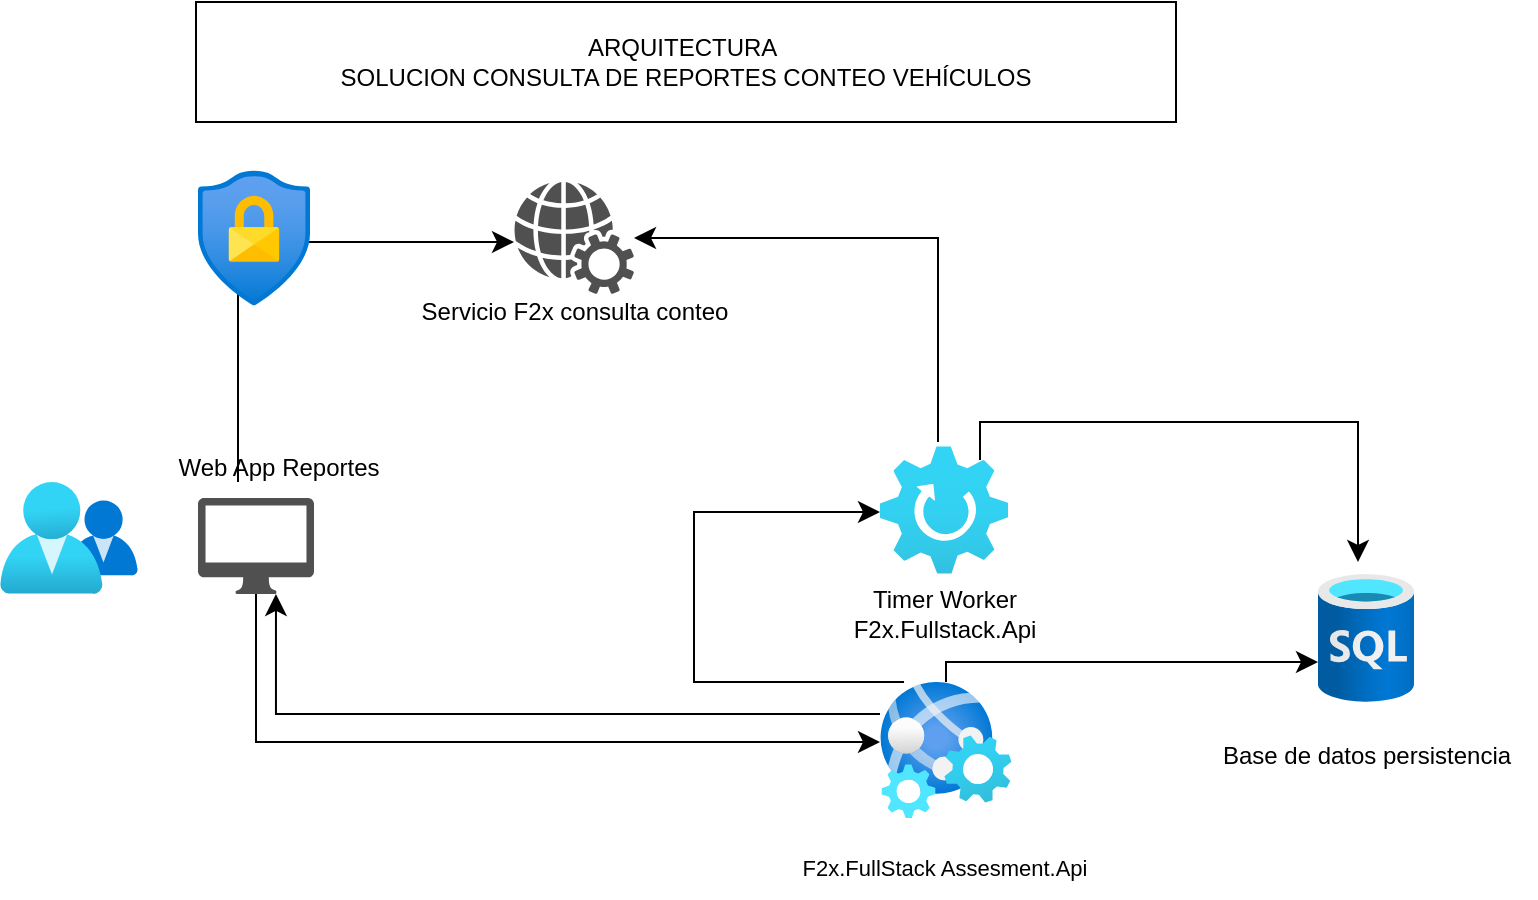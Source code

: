 <mxfile version="21.6.6" type="github">
  <diagram name="Página-1" id="Hm52znyg06sWDGTeGIsB">
    <mxGraphModel dx="880" dy="1607" grid="1" gridSize="10" guides="1" tooltips="1" connect="1" arrows="1" fold="1" page="1" pageScale="1" pageWidth="827" pageHeight="1169" math="0" shadow="0">
      <root>
        <mxCell id="0" />
        <mxCell id="1" parent="0" />
        <mxCell id="Jsr82G0MuCSxNstyi9pD-1" value="" style="image;aspect=fixed;html=1;points=[];align=center;fontSize=12;image=img/lib/azure2/databases/SQL_Database.svg;" vertex="1" parent="1">
          <mxGeometry x="730" y="256" width="48" height="64" as="geometry" />
        </mxCell>
        <mxCell id="Jsr82G0MuCSxNstyi9pD-3" value="" style="image;aspect=fixed;html=1;points=[];align=center;fontSize=12;image=img/lib/azure2/management_governance/My_Customers.svg;" vertex="1" parent="1">
          <mxGeometry x="71" y="210" width="69" height="56.0" as="geometry" />
        </mxCell>
        <mxCell id="Jsr82G0MuCSxNstyi9pD-4" value="" style="image;aspect=fixed;html=1;points=[];align=center;fontSize=12;image=img/lib/azure2/other/Web_Jobs.svg;" vertex="1" parent="1">
          <mxGeometry x="511" y="310" width="66" height="68" as="geometry" />
        </mxCell>
        <mxCell id="Jsr82G0MuCSxNstyi9pD-6" value="" style="sketch=0;pointerEvents=1;shadow=0;dashed=0;html=1;strokeColor=none;fillColor=#505050;labelPosition=center;verticalLabelPosition=bottom;verticalAlign=top;outlineConnect=0;align=center;shape=mxgraph.office.devices.mac_client;" vertex="1" parent="1">
          <mxGeometry x="170" y="218" width="58" height="48" as="geometry" />
        </mxCell>
        <mxCell id="Jsr82G0MuCSxNstyi9pD-7" value="" style="sketch=0;pointerEvents=1;shadow=0;dashed=0;html=1;strokeColor=none;fillColor=#505050;labelPosition=center;verticalLabelPosition=bottom;verticalAlign=top;outlineConnect=0;align=center;shape=mxgraph.office.services.web_services;" vertex="1" parent="1">
          <mxGeometry x="328" y="60" width="60" height="56" as="geometry" />
        </mxCell>
        <mxCell id="Jsr82G0MuCSxNstyi9pD-8" value="" style="image;aspect=fixed;html=1;points=[];align=center;fontSize=12;image=img/lib/azure2/general/Gear.svg;" vertex="1" parent="1">
          <mxGeometry x="511" y="192" width="64" height="64" as="geometry" />
        </mxCell>
        <mxCell id="Jsr82G0MuCSxNstyi9pD-12" value="F2x.FullStack Assesment.Api" style="text;html=1;align=center;verticalAlign=middle;resizable=0;points=[];autosize=1;strokeColor=none;fillColor=none;fontSize=11;" vertex="1" parent="1">
          <mxGeometry x="458" y="388" width="170" height="30" as="geometry" />
        </mxCell>
        <mxCell id="Jsr82G0MuCSxNstyi9pD-13" value="Timer Worker &lt;br&gt;F2x.Fullstack.Api" style="text;html=1;align=center;verticalAlign=middle;resizable=0;points=[];autosize=1;strokeColor=none;fillColor=none;" vertex="1" parent="1">
          <mxGeometry x="488" y="256" width="110" height="40" as="geometry" />
        </mxCell>
        <mxCell id="Jsr82G0MuCSxNstyi9pD-15" value="" style="edgeStyle=elbowEdgeStyle;elbow=vertical;endArrow=classic;html=1;curved=0;rounded=0;endSize=8;startSize=8;" edge="1" parent="1" target="Jsr82G0MuCSxNstyi9pD-7">
          <mxGeometry width="50" height="50" relative="1" as="geometry">
            <mxPoint x="540" y="190" as="sourcePoint" />
            <mxPoint x="440" y="70" as="targetPoint" />
            <Array as="points">
              <mxPoint x="470" y="88" />
            </Array>
          </mxGeometry>
        </mxCell>
        <mxCell id="Jsr82G0MuCSxNstyi9pD-16" value="Servicio F2x consulta conteo" style="text;html=1;align=center;verticalAlign=middle;resizable=0;points=[];autosize=1;strokeColor=none;fillColor=none;" vertex="1" parent="1">
          <mxGeometry x="268" y="110" width="180" height="30" as="geometry" />
        </mxCell>
        <mxCell id="Jsr82G0MuCSxNstyi9pD-17" value="" style="edgeStyle=elbowEdgeStyle;elbow=vertical;endArrow=classic;html=1;curved=0;rounded=0;endSize=8;startSize=8;exitX=0.625;exitY=-0.047;exitDx=0;exitDy=0;exitPerimeter=0;" edge="1" parent="1">
          <mxGeometry width="50" height="50" relative="1" as="geometry">
            <mxPoint x="561" y="199" as="sourcePoint" />
            <mxPoint x="750" y="250" as="targetPoint" />
            <Array as="points">
              <mxPoint x="660" y="180" />
            </Array>
          </mxGeometry>
        </mxCell>
        <mxCell id="Jsr82G0MuCSxNstyi9pD-18" value="Base de datos persistencia" style="text;html=1;align=center;verticalAlign=middle;resizable=0;points=[];autosize=1;strokeColor=none;fillColor=none;" vertex="1" parent="1">
          <mxGeometry x="669" y="332" width="170" height="30" as="geometry" />
        </mxCell>
        <mxCell id="Jsr82G0MuCSxNstyi9pD-19" value="" style="edgeStyle=elbowEdgeStyle;elbow=vertical;endArrow=classic;html=1;curved=0;rounded=0;endSize=8;startSize=8;" edge="1" parent="1" source="Jsr82G0MuCSxNstyi9pD-4" target="Jsr82G0MuCSxNstyi9pD-1">
          <mxGeometry width="50" height="50" relative="1" as="geometry">
            <mxPoint x="571" y="209" as="sourcePoint" />
            <mxPoint x="720" y="290" as="targetPoint" />
            <Array as="points">
              <mxPoint x="590" y="300" />
              <mxPoint x="630" y="290" />
            </Array>
          </mxGeometry>
        </mxCell>
        <mxCell id="Jsr82G0MuCSxNstyi9pD-20" value="Web App Reportes" style="text;html=1;align=center;verticalAlign=middle;resizable=0;points=[];autosize=1;strokeColor=none;fillColor=none;" vertex="1" parent="1">
          <mxGeometry x="150" y="188" width="120" height="30" as="geometry" />
        </mxCell>
        <mxCell id="Jsr82G0MuCSxNstyi9pD-22" value="" style="edgeStyle=elbowEdgeStyle;elbow=vertical;endArrow=classic;html=1;curved=0;rounded=0;endSize=8;startSize=8;entryX=1.034;entryY=0.667;entryDx=0;entryDy=0;entryPerimeter=0;" edge="1" parent="1" source="Jsr82G0MuCSxNstyi9pD-4">
          <mxGeometry width="50" height="50" relative="1" as="geometry">
            <mxPoint x="507.01" y="403.98" as="sourcePoint" />
            <mxPoint x="208.982" y="265.996" as="targetPoint" />
            <Array as="points">
              <mxPoint x="359.01" y="325.98" />
              <mxPoint x="281.01" y="325.98" />
            </Array>
          </mxGeometry>
        </mxCell>
        <mxCell id="Jsr82G0MuCSxNstyi9pD-23" value="" style="edgeStyle=elbowEdgeStyle;elbow=vertical;endArrow=classic;html=1;curved=0;rounded=0;endSize=8;startSize=8;" edge="1" parent="1" source="Jsr82G0MuCSxNstyi9pD-6" target="Jsr82G0MuCSxNstyi9pD-4">
          <mxGeometry width="50" height="50" relative="1" as="geometry">
            <mxPoint x="280" y="260" as="sourcePoint" />
            <mxPoint x="458" y="364.028" as="targetPoint" />
            <Array as="points">
              <mxPoint x="360" y="340" />
            </Array>
          </mxGeometry>
        </mxCell>
        <mxCell id="Jsr82G0MuCSxNstyi9pD-24" value="" style="edgeStyle=elbowEdgeStyle;elbow=vertical;endArrow=classic;html=1;curved=0;rounded=0;endSize=8;startSize=8;" edge="1" parent="1" target="Jsr82G0MuCSxNstyi9pD-7">
          <mxGeometry width="50" height="50" relative="1" as="geometry">
            <mxPoint x="190" y="210" as="sourcePoint" />
            <mxPoint x="300.02" y="59.996" as="targetPoint" />
            <Array as="points">
              <mxPoint x="260" y="90" />
            </Array>
          </mxGeometry>
        </mxCell>
        <mxCell id="Jsr82G0MuCSxNstyi9pD-5" value="" style="image;aspect=fixed;html=1;points=[];align=center;fontSize=12;image=img/lib/azure2/security/Conditional_Access.svg;" vertex="1" parent="1">
          <mxGeometry x="170" y="54" width="56.0" height="68" as="geometry" />
        </mxCell>
        <mxCell id="Jsr82G0MuCSxNstyi9pD-25" value="ARQUITECTURA&amp;nbsp;&lt;br&gt;SOLUCION CONSULTA DE REPORTES CONTEO VEHÍCULOS" style="whiteSpace=wrap;html=1;" vertex="1" parent="1">
          <mxGeometry x="169" y="-30" width="490" height="60" as="geometry" />
        </mxCell>
        <mxCell id="Jsr82G0MuCSxNstyi9pD-26" value="" style="edgeStyle=elbowEdgeStyle;elbow=vertical;endArrow=classic;html=1;curved=0;rounded=0;endSize=8;startSize=8;exitX=0.182;exitY=0;exitDx=0;exitDy=0;exitPerimeter=0;" edge="1" parent="1" source="Jsr82G0MuCSxNstyi9pD-4" target="Jsr82G0MuCSxNstyi9pD-8">
          <mxGeometry width="50" height="50" relative="1" as="geometry">
            <mxPoint x="488" y="327" as="sourcePoint" />
            <mxPoint x="336" y="225" as="targetPoint" />
            <Array as="points">
              <mxPoint x="418" y="225" />
            </Array>
          </mxGeometry>
        </mxCell>
      </root>
    </mxGraphModel>
  </diagram>
</mxfile>
